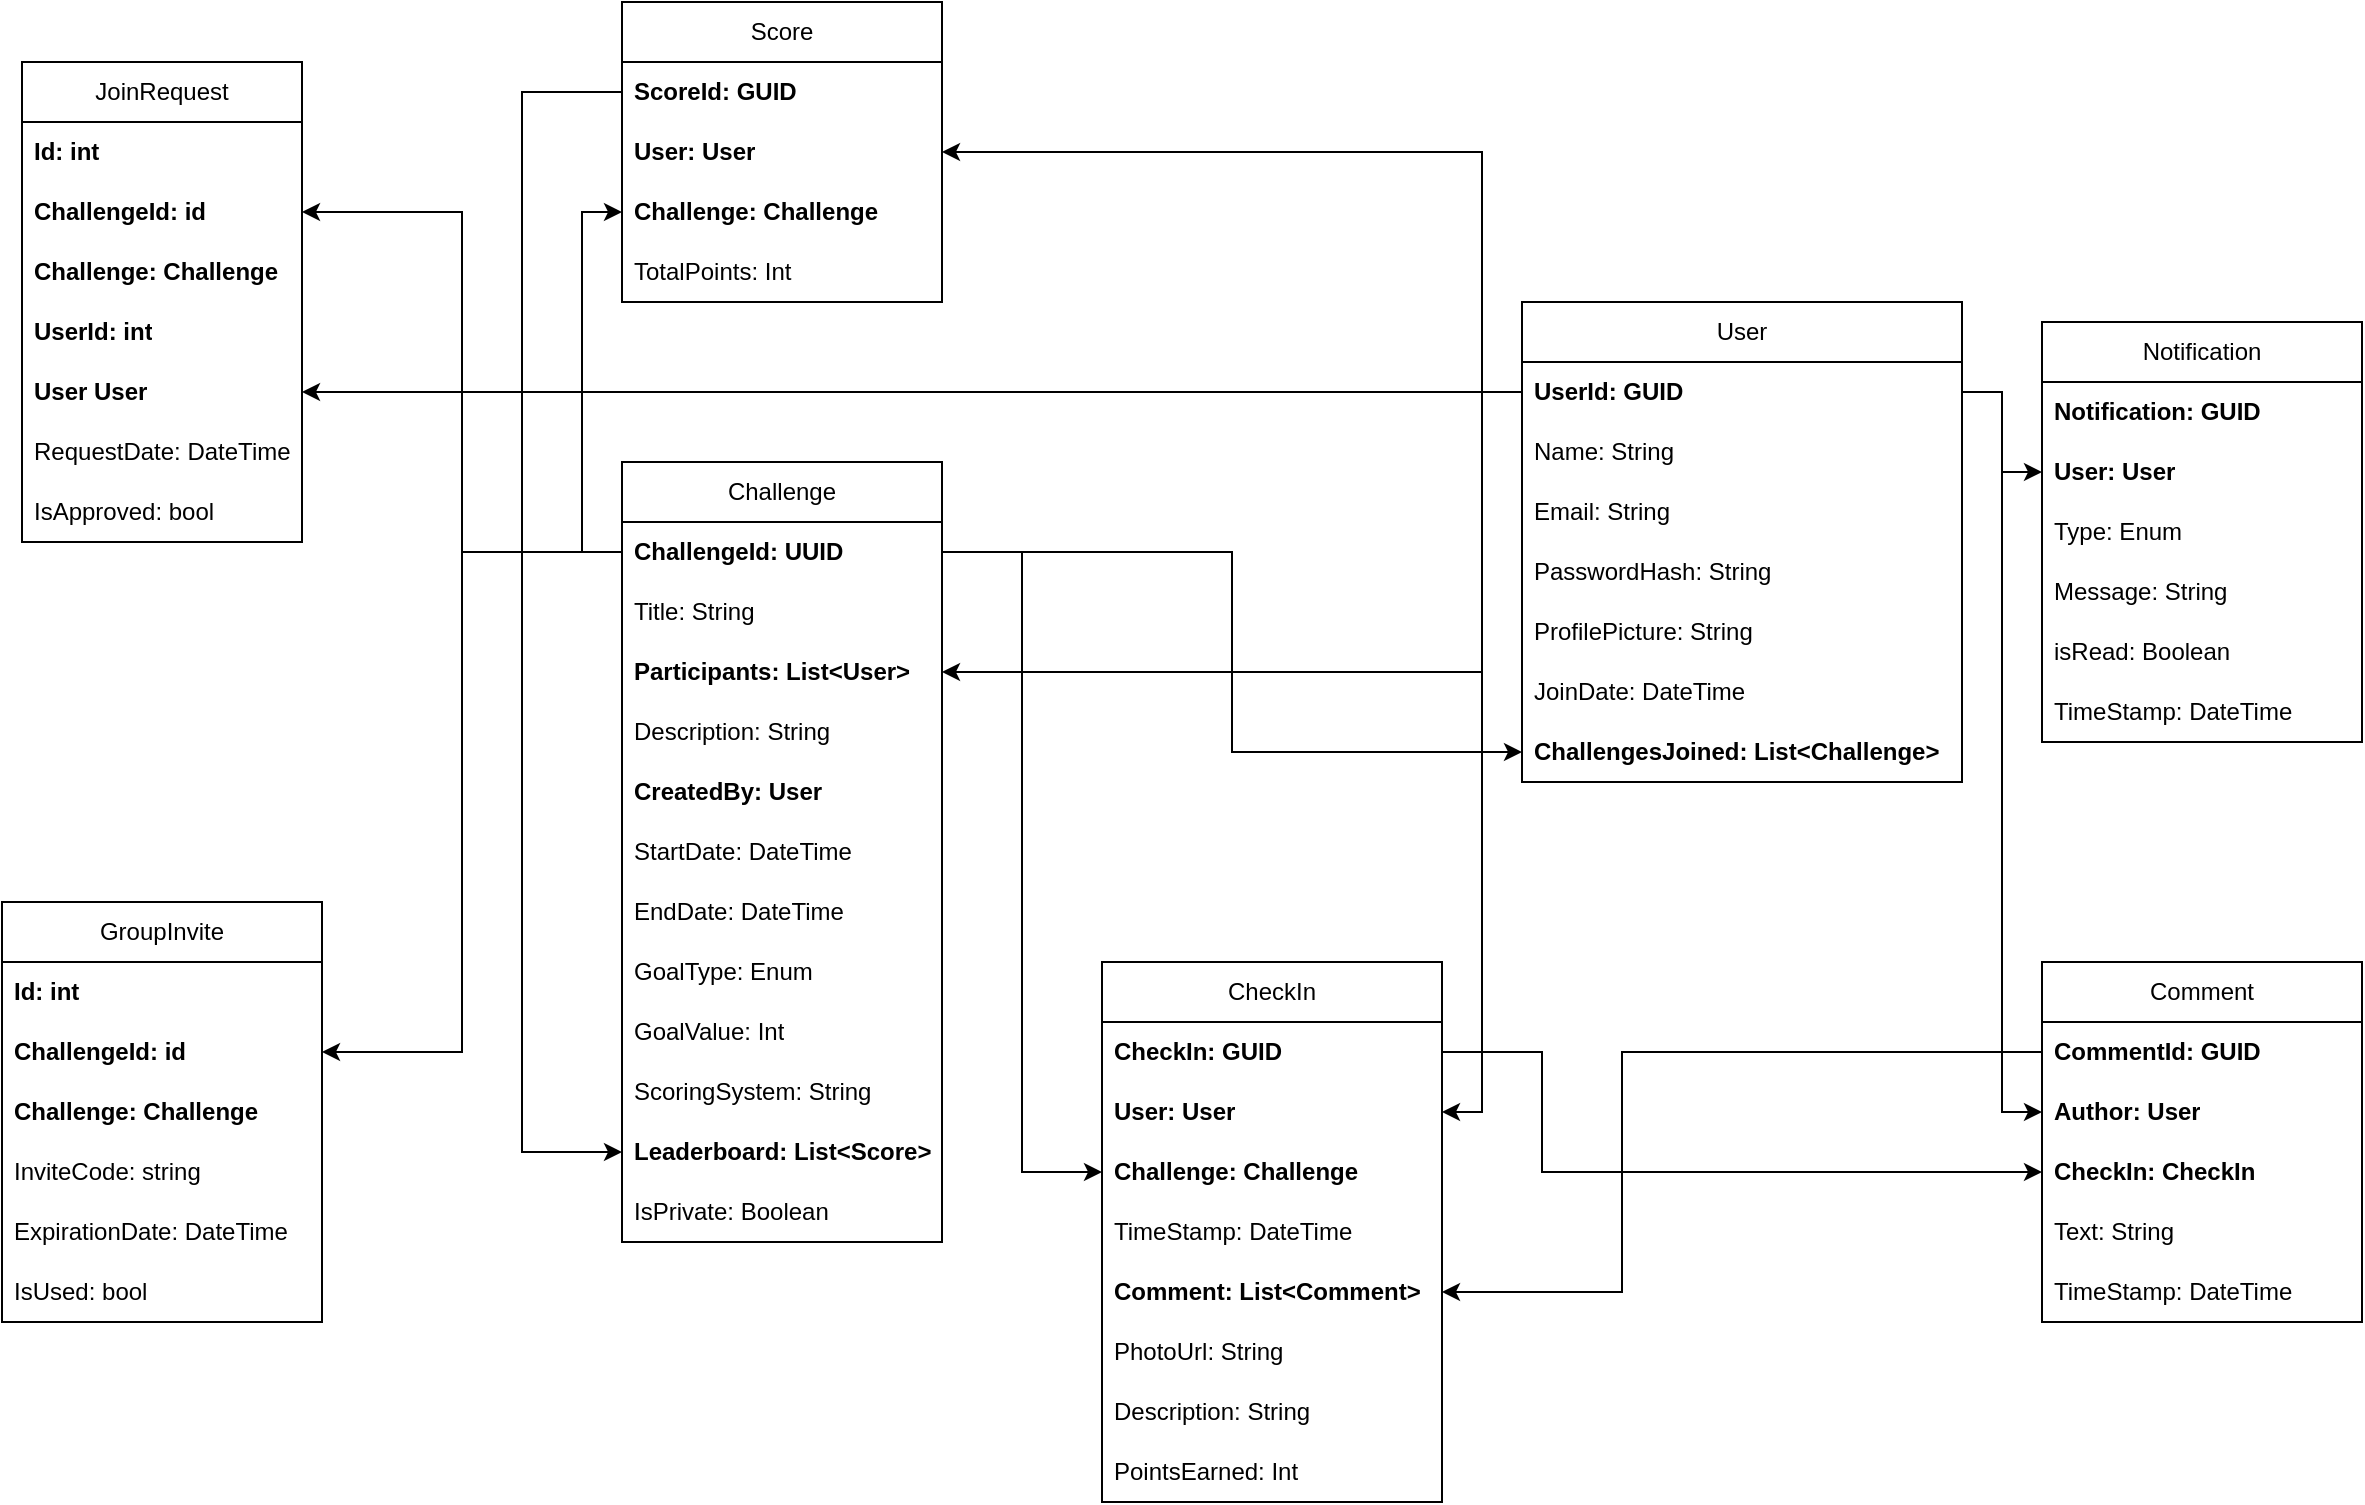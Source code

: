 <mxfile version="26.1.0" pages="2">
  <diagram id="cXymnqShleyIBCJ2rH8u" name="Diagrama de Classes">
    <mxGraphModel dx="1744" dy="938" grid="1" gridSize="10" guides="1" tooltips="1" connect="1" arrows="1" fold="1" page="1" pageScale="1" pageWidth="2000" pageHeight="2000" math="0" shadow="0">
      <root>
        <mxCell id="0" />
        <mxCell id="1" parent="0" />
        <mxCell id="t6kavxzw9Mqx2PXKAYc6-1" value="JoinRequest" style="swimlane;fontStyle=0;childLayout=stackLayout;horizontal=1;startSize=30;horizontalStack=0;resizeParent=1;resizeParentMax=0;resizeLast=0;collapsible=1;marginBottom=0;whiteSpace=wrap;html=1;" parent="1" vertex="1">
          <mxGeometry x="270" y="200" width="140" height="240" as="geometry" />
        </mxCell>
        <mxCell id="t6kavxzw9Mqx2PXKAYc6-2" value="&lt;b&gt;Id: int&lt;/b&gt;" style="text;strokeColor=none;fillColor=none;align=left;verticalAlign=middle;spacingLeft=4;spacingRight=4;overflow=hidden;points=[[0,0.5],[1,0.5]];portConstraint=eastwest;rotatable=0;whiteSpace=wrap;html=1;" parent="t6kavxzw9Mqx2PXKAYc6-1" vertex="1">
          <mxGeometry y="30" width="140" height="30" as="geometry" />
        </mxCell>
        <mxCell id="t6kavxzw9Mqx2PXKAYc6-3" value="&lt;b&gt;ChallengeId: id&lt;/b&gt;" style="text;strokeColor=none;fillColor=none;align=left;verticalAlign=middle;spacingLeft=4;spacingRight=4;overflow=hidden;points=[[0,0.5],[1,0.5]];portConstraint=eastwest;rotatable=0;whiteSpace=wrap;html=1;" parent="t6kavxzw9Mqx2PXKAYc6-1" vertex="1">
          <mxGeometry y="60" width="140" height="30" as="geometry" />
        </mxCell>
        <mxCell id="t6kavxzw9Mqx2PXKAYc6-5" value="&lt;b&gt;Challenge: Challenge&lt;/b&gt;" style="text;strokeColor=none;fillColor=none;align=left;verticalAlign=middle;spacingLeft=4;spacingRight=4;overflow=hidden;points=[[0,0.5],[1,0.5]];portConstraint=eastwest;rotatable=0;whiteSpace=wrap;html=1;" parent="t6kavxzw9Mqx2PXKAYc6-1" vertex="1">
          <mxGeometry y="90" width="140" height="30" as="geometry" />
        </mxCell>
        <mxCell id="t6kavxzw9Mqx2PXKAYc6-6" value="&lt;b&gt;UserId: int&lt;/b&gt;" style="text;strokeColor=none;fillColor=none;align=left;verticalAlign=middle;spacingLeft=4;spacingRight=4;overflow=hidden;points=[[0,0.5],[1,0.5]];portConstraint=eastwest;rotatable=0;whiteSpace=wrap;html=1;" parent="t6kavxzw9Mqx2PXKAYc6-1" vertex="1">
          <mxGeometry y="120" width="140" height="30" as="geometry" />
        </mxCell>
        <mxCell id="t6kavxzw9Mqx2PXKAYc6-4" value="&lt;b&gt;User User&lt;/b&gt;" style="text;strokeColor=none;fillColor=none;align=left;verticalAlign=middle;spacingLeft=4;spacingRight=4;overflow=hidden;points=[[0,0.5],[1,0.5]];portConstraint=eastwest;rotatable=0;whiteSpace=wrap;html=1;" parent="t6kavxzw9Mqx2PXKAYc6-1" vertex="1">
          <mxGeometry y="150" width="140" height="30" as="geometry" />
        </mxCell>
        <mxCell id="t6kavxzw9Mqx2PXKAYc6-7" value="RequestDate: DateTime" style="text;strokeColor=none;fillColor=none;align=left;verticalAlign=middle;spacingLeft=4;spacingRight=4;overflow=hidden;points=[[0,0.5],[1,0.5]];portConstraint=eastwest;rotatable=0;whiteSpace=wrap;html=1;" parent="t6kavxzw9Mqx2PXKAYc6-1" vertex="1">
          <mxGeometry y="180" width="140" height="30" as="geometry" />
        </mxCell>
        <mxCell id="t6kavxzw9Mqx2PXKAYc6-15" value="IsApproved: bool" style="text;strokeColor=none;fillColor=none;align=left;verticalAlign=middle;spacingLeft=4;spacingRight=4;overflow=hidden;points=[[0,0.5],[1,0.5]];portConstraint=eastwest;rotatable=0;whiteSpace=wrap;html=1;" parent="t6kavxzw9Mqx2PXKAYc6-1" vertex="1">
          <mxGeometry y="210" width="140" height="30" as="geometry" />
        </mxCell>
        <mxCell id="t6kavxzw9Mqx2PXKAYc6-16" value="GroupInvite" style="swimlane;fontStyle=0;childLayout=stackLayout;horizontal=1;startSize=30;horizontalStack=0;resizeParent=1;resizeParentMax=0;resizeLast=0;collapsible=1;marginBottom=0;whiteSpace=wrap;html=1;" parent="1" vertex="1">
          <mxGeometry x="260" y="620" width="160" height="210" as="geometry" />
        </mxCell>
        <mxCell id="t6kavxzw9Mqx2PXKAYc6-17" value="&lt;b&gt;Id: int&lt;/b&gt;" style="text;strokeColor=none;fillColor=none;align=left;verticalAlign=middle;spacingLeft=4;spacingRight=4;overflow=hidden;points=[[0,0.5],[1,0.5]];portConstraint=eastwest;rotatable=0;whiteSpace=wrap;html=1;" parent="t6kavxzw9Mqx2PXKAYc6-16" vertex="1">
          <mxGeometry y="30" width="160" height="30" as="geometry" />
        </mxCell>
        <mxCell id="t6kavxzw9Mqx2PXKAYc6-18" value="&lt;b&gt;ChallengeId: id&lt;/b&gt;" style="text;strokeColor=none;fillColor=none;align=left;verticalAlign=middle;spacingLeft=4;spacingRight=4;overflow=hidden;points=[[0,0.5],[1,0.5]];portConstraint=eastwest;rotatable=0;whiteSpace=wrap;html=1;" parent="t6kavxzw9Mqx2PXKAYc6-16" vertex="1">
          <mxGeometry y="60" width="160" height="30" as="geometry" />
        </mxCell>
        <mxCell id="t6kavxzw9Mqx2PXKAYc6-19" value="&lt;b&gt;Challenge: Challenge&lt;/b&gt;" style="text;strokeColor=none;fillColor=none;align=left;verticalAlign=middle;spacingLeft=4;spacingRight=4;overflow=hidden;points=[[0,0.5],[1,0.5]];portConstraint=eastwest;rotatable=0;whiteSpace=wrap;html=1;" parent="t6kavxzw9Mqx2PXKAYc6-16" vertex="1">
          <mxGeometry y="90" width="160" height="30" as="geometry" />
        </mxCell>
        <mxCell id="t6kavxzw9Mqx2PXKAYc6-20" value="InviteCode: string" style="text;strokeColor=none;fillColor=none;align=left;verticalAlign=middle;spacingLeft=4;spacingRight=4;overflow=hidden;points=[[0,0.5],[1,0.5]];portConstraint=eastwest;rotatable=0;whiteSpace=wrap;html=1;" parent="t6kavxzw9Mqx2PXKAYc6-16" vertex="1">
          <mxGeometry y="120" width="160" height="30" as="geometry" />
        </mxCell>
        <mxCell id="t6kavxzw9Mqx2PXKAYc6-22" value="ExpirationDate: DateTime" style="text;strokeColor=none;fillColor=none;align=left;verticalAlign=middle;spacingLeft=4;spacingRight=4;overflow=hidden;points=[[0,0.5],[1,0.5]];portConstraint=eastwest;rotatable=0;whiteSpace=wrap;html=1;" parent="t6kavxzw9Mqx2PXKAYc6-16" vertex="1">
          <mxGeometry y="150" width="160" height="30" as="geometry" />
        </mxCell>
        <mxCell id="t6kavxzw9Mqx2PXKAYc6-23" value="IsUsed: bool" style="text;strokeColor=none;fillColor=none;align=left;verticalAlign=middle;spacingLeft=4;spacingRight=4;overflow=hidden;points=[[0,0.5],[1,0.5]];portConstraint=eastwest;rotatable=0;whiteSpace=wrap;html=1;" parent="t6kavxzw9Mqx2PXKAYc6-16" vertex="1">
          <mxGeometry y="180" width="160" height="30" as="geometry" />
        </mxCell>
        <mxCell id="t6kavxzw9Mqx2PXKAYc6-24" value="Notification" style="swimlane;fontStyle=0;childLayout=stackLayout;horizontal=1;startSize=30;horizontalStack=0;resizeParent=1;resizeParentMax=0;resizeLast=0;collapsible=1;marginBottom=0;whiteSpace=wrap;html=1;" parent="1" vertex="1">
          <mxGeometry x="1280" y="330" width="160" height="210" as="geometry" />
        </mxCell>
        <mxCell id="t6kavxzw9Mqx2PXKAYc6-25" value="&lt;b&gt;Notification: GUID&lt;/b&gt;" style="text;strokeColor=none;fillColor=none;align=left;verticalAlign=middle;spacingLeft=4;spacingRight=4;overflow=hidden;points=[[0,0.5],[1,0.5]];portConstraint=eastwest;rotatable=0;whiteSpace=wrap;html=1;" parent="t6kavxzw9Mqx2PXKAYc6-24" vertex="1">
          <mxGeometry y="30" width="160" height="30" as="geometry" />
        </mxCell>
        <mxCell id="t6kavxzw9Mqx2PXKAYc6-26" value="&lt;b&gt;User: User&lt;/b&gt;" style="text;strokeColor=none;fillColor=none;align=left;verticalAlign=middle;spacingLeft=4;spacingRight=4;overflow=hidden;points=[[0,0.5],[1,0.5]];portConstraint=eastwest;rotatable=0;whiteSpace=wrap;html=1;" parent="t6kavxzw9Mqx2PXKAYc6-24" vertex="1">
          <mxGeometry y="60" width="160" height="30" as="geometry" />
        </mxCell>
        <mxCell id="t6kavxzw9Mqx2PXKAYc6-27" value="Type: Enum" style="text;strokeColor=none;fillColor=none;align=left;verticalAlign=middle;spacingLeft=4;spacingRight=4;overflow=hidden;points=[[0,0.5],[1,0.5]];portConstraint=eastwest;rotatable=0;whiteSpace=wrap;html=1;" parent="t6kavxzw9Mqx2PXKAYc6-24" vertex="1">
          <mxGeometry y="90" width="160" height="30" as="geometry" />
        </mxCell>
        <mxCell id="t6kavxzw9Mqx2PXKAYc6-28" value="Message: String" style="text;strokeColor=none;fillColor=none;align=left;verticalAlign=middle;spacingLeft=4;spacingRight=4;overflow=hidden;points=[[0,0.5],[1,0.5]];portConstraint=eastwest;rotatable=0;whiteSpace=wrap;html=1;" parent="t6kavxzw9Mqx2PXKAYc6-24" vertex="1">
          <mxGeometry y="120" width="160" height="30" as="geometry" />
        </mxCell>
        <mxCell id="t6kavxzw9Mqx2PXKAYc6-29" value="isRead: Boolean" style="text;strokeColor=none;fillColor=none;align=left;verticalAlign=middle;spacingLeft=4;spacingRight=4;overflow=hidden;points=[[0,0.5],[1,0.5]];portConstraint=eastwest;rotatable=0;whiteSpace=wrap;html=1;" parent="t6kavxzw9Mqx2PXKAYc6-24" vertex="1">
          <mxGeometry y="150" width="160" height="30" as="geometry" />
        </mxCell>
        <mxCell id="t6kavxzw9Mqx2PXKAYc6-30" value="TimeStamp: DateTime" style="text;strokeColor=none;fillColor=none;align=left;verticalAlign=middle;spacingLeft=4;spacingRight=4;overflow=hidden;points=[[0,0.5],[1,0.5]];portConstraint=eastwest;rotatable=0;whiteSpace=wrap;html=1;" parent="t6kavxzw9Mqx2PXKAYc6-24" vertex="1">
          <mxGeometry y="180" width="160" height="30" as="geometry" />
        </mxCell>
        <mxCell id="t6kavxzw9Mqx2PXKAYc6-31" value="User" style="swimlane;fontStyle=0;childLayout=stackLayout;horizontal=1;startSize=30;horizontalStack=0;resizeParent=1;resizeParentMax=0;resizeLast=0;collapsible=1;marginBottom=0;whiteSpace=wrap;html=1;" parent="1" vertex="1">
          <mxGeometry x="1020" y="320" width="220" height="240" as="geometry" />
        </mxCell>
        <mxCell id="t6kavxzw9Mqx2PXKAYc6-32" value="&lt;b&gt;UserId: GUID&lt;/b&gt;" style="text;strokeColor=none;fillColor=none;align=left;verticalAlign=middle;spacingLeft=4;spacingRight=4;overflow=hidden;points=[[0,0.5],[1,0.5]];portConstraint=eastwest;rotatable=0;whiteSpace=wrap;html=1;" parent="t6kavxzw9Mqx2PXKAYc6-31" vertex="1">
          <mxGeometry y="30" width="220" height="30" as="geometry" />
        </mxCell>
        <mxCell id="t6kavxzw9Mqx2PXKAYc6-33" value="Name: String" style="text;strokeColor=none;fillColor=none;align=left;verticalAlign=middle;spacingLeft=4;spacingRight=4;overflow=hidden;points=[[0,0.5],[1,0.5]];portConstraint=eastwest;rotatable=0;whiteSpace=wrap;html=1;" parent="t6kavxzw9Mqx2PXKAYc6-31" vertex="1">
          <mxGeometry y="60" width="220" height="30" as="geometry" />
        </mxCell>
        <mxCell id="t6kavxzw9Mqx2PXKAYc6-34" value="Email: String" style="text;strokeColor=none;fillColor=none;align=left;verticalAlign=middle;spacingLeft=4;spacingRight=4;overflow=hidden;points=[[0,0.5],[1,0.5]];portConstraint=eastwest;rotatable=0;whiteSpace=wrap;html=1;" parent="t6kavxzw9Mqx2PXKAYc6-31" vertex="1">
          <mxGeometry y="90" width="220" height="30" as="geometry" />
        </mxCell>
        <mxCell id="t6kavxzw9Mqx2PXKAYc6-35" value="PasswordHash: String" style="text;strokeColor=none;fillColor=none;align=left;verticalAlign=middle;spacingLeft=4;spacingRight=4;overflow=hidden;points=[[0,0.5],[1,0.5]];portConstraint=eastwest;rotatable=0;whiteSpace=wrap;html=1;" parent="t6kavxzw9Mqx2PXKAYc6-31" vertex="1">
          <mxGeometry y="120" width="220" height="30" as="geometry" />
        </mxCell>
        <mxCell id="t6kavxzw9Mqx2PXKAYc6-36" value="ProfilePicture: String" style="text;strokeColor=none;fillColor=none;align=left;verticalAlign=middle;spacingLeft=4;spacingRight=4;overflow=hidden;points=[[0,0.5],[1,0.5]];portConstraint=eastwest;rotatable=0;whiteSpace=wrap;html=1;" parent="t6kavxzw9Mqx2PXKAYc6-31" vertex="1">
          <mxGeometry y="150" width="220" height="30" as="geometry" />
        </mxCell>
        <mxCell id="t6kavxzw9Mqx2PXKAYc6-37" value="JoinDate: DateTime" style="text;strokeColor=none;fillColor=none;align=left;verticalAlign=middle;spacingLeft=4;spacingRight=4;overflow=hidden;points=[[0,0.5],[1,0.5]];portConstraint=eastwest;rotatable=0;whiteSpace=wrap;html=1;" parent="t6kavxzw9Mqx2PXKAYc6-31" vertex="1">
          <mxGeometry y="180" width="220" height="30" as="geometry" />
        </mxCell>
        <mxCell id="t6kavxzw9Mqx2PXKAYc6-38" value="&lt;b&gt;ChallengesJoined: List&amp;lt;Challenge&amp;gt;&lt;/b&gt;" style="text;strokeColor=none;fillColor=none;align=left;verticalAlign=middle;spacingLeft=4;spacingRight=4;overflow=hidden;points=[[0,0.5],[1,0.5]];portConstraint=eastwest;rotatable=0;whiteSpace=wrap;html=1;" parent="t6kavxzw9Mqx2PXKAYc6-31" vertex="1">
          <mxGeometry y="210" width="220" height="30" as="geometry" />
        </mxCell>
        <mxCell id="t6kavxzw9Mqx2PXKAYc6-39" value="Comment" style="swimlane;fontStyle=0;childLayout=stackLayout;horizontal=1;startSize=30;horizontalStack=0;resizeParent=1;resizeParentMax=0;resizeLast=0;collapsible=1;marginBottom=0;whiteSpace=wrap;html=1;" parent="1" vertex="1">
          <mxGeometry x="1280" y="650" width="160" height="180" as="geometry" />
        </mxCell>
        <mxCell id="t6kavxzw9Mqx2PXKAYc6-40" value="&lt;b&gt;CommentId: GUID&lt;/b&gt;" style="text;strokeColor=none;fillColor=none;align=left;verticalAlign=middle;spacingLeft=4;spacingRight=4;overflow=hidden;points=[[0,0.5],[1,0.5]];portConstraint=eastwest;rotatable=0;whiteSpace=wrap;html=1;" parent="t6kavxzw9Mqx2PXKAYc6-39" vertex="1">
          <mxGeometry y="30" width="160" height="30" as="geometry" />
        </mxCell>
        <mxCell id="t6kavxzw9Mqx2PXKAYc6-41" value="&lt;b&gt;Author: User&lt;/b&gt;" style="text;strokeColor=none;fillColor=none;align=left;verticalAlign=middle;spacingLeft=4;spacingRight=4;overflow=hidden;points=[[0,0.5],[1,0.5]];portConstraint=eastwest;rotatable=0;whiteSpace=wrap;html=1;" parent="t6kavxzw9Mqx2PXKAYc6-39" vertex="1">
          <mxGeometry y="60" width="160" height="30" as="geometry" />
        </mxCell>
        <mxCell id="t6kavxzw9Mqx2PXKAYc6-42" value="&lt;b&gt;CheckIn: CheckIn&lt;/b&gt;" style="text;strokeColor=none;fillColor=none;align=left;verticalAlign=middle;spacingLeft=4;spacingRight=4;overflow=hidden;points=[[0,0.5],[1,0.5]];portConstraint=eastwest;rotatable=0;whiteSpace=wrap;html=1;" parent="t6kavxzw9Mqx2PXKAYc6-39" vertex="1">
          <mxGeometry y="90" width="160" height="30" as="geometry" />
        </mxCell>
        <mxCell id="t6kavxzw9Mqx2PXKAYc6-43" value="Text: String" style="text;strokeColor=none;fillColor=none;align=left;verticalAlign=middle;spacingLeft=4;spacingRight=4;overflow=hidden;points=[[0,0.5],[1,0.5]];portConstraint=eastwest;rotatable=0;whiteSpace=wrap;html=1;" parent="t6kavxzw9Mqx2PXKAYc6-39" vertex="1">
          <mxGeometry y="120" width="160" height="30" as="geometry" />
        </mxCell>
        <mxCell id="t6kavxzw9Mqx2PXKAYc6-44" value="TimeStamp: DateTime" style="text;strokeColor=none;fillColor=none;align=left;verticalAlign=middle;spacingLeft=4;spacingRight=4;overflow=hidden;points=[[0,0.5],[1,0.5]];portConstraint=eastwest;rotatable=0;whiteSpace=wrap;html=1;" parent="t6kavxzw9Mqx2PXKAYc6-39" vertex="1">
          <mxGeometry y="150" width="160" height="30" as="geometry" />
        </mxCell>
        <mxCell id="t6kavxzw9Mqx2PXKAYc6-46" value="CheckIn" style="swimlane;fontStyle=0;childLayout=stackLayout;horizontal=1;startSize=30;horizontalStack=0;resizeParent=1;resizeParentMax=0;resizeLast=0;collapsible=1;marginBottom=0;whiteSpace=wrap;html=1;" parent="1" vertex="1">
          <mxGeometry x="810" y="650" width="170" height="270" as="geometry" />
        </mxCell>
        <mxCell id="t6kavxzw9Mqx2PXKAYc6-47" value="&lt;b&gt;CheckIn: GUID&lt;/b&gt;" style="text;strokeColor=none;fillColor=none;align=left;verticalAlign=middle;spacingLeft=4;spacingRight=4;overflow=hidden;points=[[0,0.5],[1,0.5]];portConstraint=eastwest;rotatable=0;whiteSpace=wrap;html=1;" parent="t6kavxzw9Mqx2PXKAYc6-46" vertex="1">
          <mxGeometry y="30" width="170" height="30" as="geometry" />
        </mxCell>
        <mxCell id="t6kavxzw9Mqx2PXKAYc6-48" value="&lt;b&gt;User: User&lt;/b&gt;" style="text;strokeColor=none;fillColor=none;align=left;verticalAlign=middle;spacingLeft=4;spacingRight=4;overflow=hidden;points=[[0,0.5],[1,0.5]];portConstraint=eastwest;rotatable=0;whiteSpace=wrap;html=1;" parent="t6kavxzw9Mqx2PXKAYc6-46" vertex="1">
          <mxGeometry y="60" width="170" height="30" as="geometry" />
        </mxCell>
        <mxCell id="t6kavxzw9Mqx2PXKAYc6-49" value="&lt;b&gt;Challenge: Challenge&lt;/b&gt;" style="text;strokeColor=none;fillColor=none;align=left;verticalAlign=middle;spacingLeft=4;spacingRight=4;overflow=hidden;points=[[0,0.5],[1,0.5]];portConstraint=eastwest;rotatable=0;whiteSpace=wrap;html=1;" parent="t6kavxzw9Mqx2PXKAYc6-46" vertex="1">
          <mxGeometry y="90" width="170" height="30" as="geometry" />
        </mxCell>
        <mxCell id="t6kavxzw9Mqx2PXKAYc6-50" value="TimeStamp: DateTime" style="text;strokeColor=none;fillColor=none;align=left;verticalAlign=middle;spacingLeft=4;spacingRight=4;overflow=hidden;points=[[0,0.5],[1,0.5]];portConstraint=eastwest;rotatable=0;whiteSpace=wrap;html=1;" parent="t6kavxzw9Mqx2PXKAYc6-46" vertex="1">
          <mxGeometry y="120" width="170" height="30" as="geometry" />
        </mxCell>
        <mxCell id="t6kavxzw9Mqx2PXKAYc6-51" value="&lt;b&gt;Comment: List&amp;lt;Comment&amp;gt;&lt;/b&gt;" style="text;strokeColor=none;fillColor=none;align=left;verticalAlign=middle;spacingLeft=4;spacingRight=4;overflow=hidden;points=[[0,0.5],[1,0.5]];portConstraint=eastwest;rotatable=0;whiteSpace=wrap;html=1;" parent="t6kavxzw9Mqx2PXKAYc6-46" vertex="1">
          <mxGeometry y="150" width="170" height="30" as="geometry" />
        </mxCell>
        <mxCell id="t6kavxzw9Mqx2PXKAYc6-52" value="PhotoUrl: String" style="text;strokeColor=none;fillColor=none;align=left;verticalAlign=middle;spacingLeft=4;spacingRight=4;overflow=hidden;points=[[0,0.5],[1,0.5]];portConstraint=eastwest;rotatable=0;whiteSpace=wrap;html=1;" parent="t6kavxzw9Mqx2PXKAYc6-46" vertex="1">
          <mxGeometry y="180" width="170" height="30" as="geometry" />
        </mxCell>
        <mxCell id="t6kavxzw9Mqx2PXKAYc6-53" value="Description: String" style="text;strokeColor=none;fillColor=none;align=left;verticalAlign=middle;spacingLeft=4;spacingRight=4;overflow=hidden;points=[[0,0.5],[1,0.5]];portConstraint=eastwest;rotatable=0;whiteSpace=wrap;html=1;" parent="t6kavxzw9Mqx2PXKAYc6-46" vertex="1">
          <mxGeometry y="210" width="170" height="30" as="geometry" />
        </mxCell>
        <mxCell id="t6kavxzw9Mqx2PXKAYc6-54" value="PointsEarned: Int" style="text;strokeColor=none;fillColor=none;align=left;verticalAlign=middle;spacingLeft=4;spacingRight=4;overflow=hidden;points=[[0,0.5],[1,0.5]];portConstraint=eastwest;rotatable=0;whiteSpace=wrap;html=1;" parent="t6kavxzw9Mqx2PXKAYc6-46" vertex="1">
          <mxGeometry y="240" width="170" height="30" as="geometry" />
        </mxCell>
        <mxCell id="t6kavxzw9Mqx2PXKAYc6-55" value="Score" style="swimlane;fontStyle=0;childLayout=stackLayout;horizontal=1;startSize=30;horizontalStack=0;resizeParent=1;resizeParentMax=0;resizeLast=0;collapsible=1;marginBottom=0;whiteSpace=wrap;html=1;" parent="1" vertex="1">
          <mxGeometry x="570" y="170" width="160" height="150" as="geometry" />
        </mxCell>
        <mxCell id="t6kavxzw9Mqx2PXKAYc6-56" value="&lt;b&gt;ScoreId: GUID&lt;/b&gt;" style="text;strokeColor=none;fillColor=none;align=left;verticalAlign=middle;spacingLeft=4;spacingRight=4;overflow=hidden;points=[[0,0.5],[1,0.5]];portConstraint=eastwest;rotatable=0;whiteSpace=wrap;html=1;" parent="t6kavxzw9Mqx2PXKAYc6-55" vertex="1">
          <mxGeometry y="30" width="160" height="30" as="geometry" />
        </mxCell>
        <mxCell id="t6kavxzw9Mqx2PXKAYc6-57" value="&lt;b&gt;User: User&lt;/b&gt;" style="text;strokeColor=none;fillColor=none;align=left;verticalAlign=middle;spacingLeft=4;spacingRight=4;overflow=hidden;points=[[0,0.5],[1,0.5]];portConstraint=eastwest;rotatable=0;whiteSpace=wrap;html=1;" parent="t6kavxzw9Mqx2PXKAYc6-55" vertex="1">
          <mxGeometry y="60" width="160" height="30" as="geometry" />
        </mxCell>
        <mxCell id="t6kavxzw9Mqx2PXKAYc6-58" value="&lt;b&gt;Challenge: Challenge&lt;/b&gt;" style="text;strokeColor=none;fillColor=none;align=left;verticalAlign=middle;spacingLeft=4;spacingRight=4;overflow=hidden;points=[[0,0.5],[1,0.5]];portConstraint=eastwest;rotatable=0;whiteSpace=wrap;html=1;" parent="t6kavxzw9Mqx2PXKAYc6-55" vertex="1">
          <mxGeometry y="90" width="160" height="30" as="geometry" />
        </mxCell>
        <mxCell id="t6kavxzw9Mqx2PXKAYc6-59" value="TotalPoints: Int" style="text;strokeColor=none;fillColor=none;align=left;verticalAlign=middle;spacingLeft=4;spacingRight=4;overflow=hidden;points=[[0,0.5],[1,0.5]];portConstraint=eastwest;rotatable=0;whiteSpace=wrap;html=1;" parent="t6kavxzw9Mqx2PXKAYc6-55" vertex="1">
          <mxGeometry y="120" width="160" height="30" as="geometry" />
        </mxCell>
        <mxCell id="t6kavxzw9Mqx2PXKAYc6-61" value="Challenge" style="swimlane;fontStyle=0;childLayout=stackLayout;horizontal=1;startSize=30;horizontalStack=0;resizeParent=1;resizeParentMax=0;resizeLast=0;collapsible=1;marginBottom=0;whiteSpace=wrap;html=1;" parent="1" vertex="1">
          <mxGeometry x="570" y="400" width="160" height="390" as="geometry" />
        </mxCell>
        <mxCell id="t6kavxzw9Mqx2PXKAYc6-62" value="&lt;b&gt;ChallengeId: UUID&lt;/b&gt;" style="text;strokeColor=none;fillColor=none;align=left;verticalAlign=middle;spacingLeft=4;spacingRight=4;overflow=hidden;points=[[0,0.5],[1,0.5]];portConstraint=eastwest;rotatable=0;whiteSpace=wrap;html=1;" parent="t6kavxzw9Mqx2PXKAYc6-61" vertex="1">
          <mxGeometry y="30" width="160" height="30" as="geometry" />
        </mxCell>
        <mxCell id="t6kavxzw9Mqx2PXKAYc6-63" value="Title: String" style="text;strokeColor=none;fillColor=none;align=left;verticalAlign=middle;spacingLeft=4;spacingRight=4;overflow=hidden;points=[[0,0.5],[1,0.5]];portConstraint=eastwest;rotatable=0;whiteSpace=wrap;html=1;" parent="t6kavxzw9Mqx2PXKAYc6-61" vertex="1">
          <mxGeometry y="60" width="160" height="30" as="geometry" />
        </mxCell>
        <mxCell id="t6kavxzw9Mqx2PXKAYc6-64" value="&lt;b&gt;Participants: List&amp;lt;User&amp;gt;&lt;/b&gt;" style="text;strokeColor=none;fillColor=none;align=left;verticalAlign=middle;spacingLeft=4;spacingRight=4;overflow=hidden;points=[[0,0.5],[1,0.5]];portConstraint=eastwest;rotatable=0;whiteSpace=wrap;html=1;" parent="t6kavxzw9Mqx2PXKAYc6-61" vertex="1">
          <mxGeometry y="90" width="160" height="30" as="geometry" />
        </mxCell>
        <mxCell id="t6kavxzw9Mqx2PXKAYc6-66" value="Description: String" style="text;strokeColor=none;fillColor=none;align=left;verticalAlign=middle;spacingLeft=4;spacingRight=4;overflow=hidden;points=[[0,0.5],[1,0.5]];portConstraint=eastwest;rotatable=0;whiteSpace=wrap;html=1;" parent="t6kavxzw9Mqx2PXKAYc6-61" vertex="1">
          <mxGeometry y="120" width="160" height="30" as="geometry" />
        </mxCell>
        <mxCell id="t6kavxzw9Mqx2PXKAYc6-65" value="&lt;b&gt;CreatedBy: User&lt;/b&gt;" style="text;strokeColor=none;fillColor=none;align=left;verticalAlign=middle;spacingLeft=4;spacingRight=4;overflow=hidden;points=[[0,0.5],[1,0.5]];portConstraint=eastwest;rotatable=0;whiteSpace=wrap;html=1;" parent="t6kavxzw9Mqx2PXKAYc6-61" vertex="1">
          <mxGeometry y="150" width="160" height="30" as="geometry" />
        </mxCell>
        <mxCell id="t6kavxzw9Mqx2PXKAYc6-67" value="StartDate: DateTime" style="text;strokeColor=none;fillColor=none;align=left;verticalAlign=middle;spacingLeft=4;spacingRight=4;overflow=hidden;points=[[0,0.5],[1,0.5]];portConstraint=eastwest;rotatable=0;whiteSpace=wrap;html=1;" parent="t6kavxzw9Mqx2PXKAYc6-61" vertex="1">
          <mxGeometry y="180" width="160" height="30" as="geometry" />
        </mxCell>
        <mxCell id="t6kavxzw9Mqx2PXKAYc6-68" value="EndDate: DateTime" style="text;strokeColor=none;fillColor=none;align=left;verticalAlign=middle;spacingLeft=4;spacingRight=4;overflow=hidden;points=[[0,0.5],[1,0.5]];portConstraint=eastwest;rotatable=0;whiteSpace=wrap;html=1;" parent="t6kavxzw9Mqx2PXKAYc6-61" vertex="1">
          <mxGeometry y="210" width="160" height="30" as="geometry" />
        </mxCell>
        <mxCell id="t6kavxzw9Mqx2PXKAYc6-69" value="GoalType: Enum" style="text;strokeColor=none;fillColor=none;align=left;verticalAlign=middle;spacingLeft=4;spacingRight=4;overflow=hidden;points=[[0,0.5],[1,0.5]];portConstraint=eastwest;rotatable=0;whiteSpace=wrap;html=1;" parent="t6kavxzw9Mqx2PXKAYc6-61" vertex="1">
          <mxGeometry y="240" width="160" height="30" as="geometry" />
        </mxCell>
        <mxCell id="t6kavxzw9Mqx2PXKAYc6-70" value="GoalValue: Int" style="text;strokeColor=none;fillColor=none;align=left;verticalAlign=middle;spacingLeft=4;spacingRight=4;overflow=hidden;points=[[0,0.5],[1,0.5]];portConstraint=eastwest;rotatable=0;whiteSpace=wrap;html=1;" parent="t6kavxzw9Mqx2PXKAYc6-61" vertex="1">
          <mxGeometry y="270" width="160" height="30" as="geometry" />
        </mxCell>
        <mxCell id="t6kavxzw9Mqx2PXKAYc6-71" value="ScoringSystem: String" style="text;strokeColor=none;fillColor=none;align=left;verticalAlign=middle;spacingLeft=4;spacingRight=4;overflow=hidden;points=[[0,0.5],[1,0.5]];portConstraint=eastwest;rotatable=0;whiteSpace=wrap;html=1;" parent="t6kavxzw9Mqx2PXKAYc6-61" vertex="1">
          <mxGeometry y="300" width="160" height="30" as="geometry" />
        </mxCell>
        <mxCell id="t6kavxzw9Mqx2PXKAYc6-72" value="&lt;b&gt;Leaderboard: List&amp;lt;Score&amp;gt;&lt;/b&gt;" style="text;strokeColor=none;fillColor=none;align=left;verticalAlign=middle;spacingLeft=4;spacingRight=4;overflow=hidden;points=[[0,0.5],[1,0.5]];portConstraint=eastwest;rotatable=0;whiteSpace=wrap;html=1;" parent="t6kavxzw9Mqx2PXKAYc6-61" vertex="1">
          <mxGeometry y="330" width="160" height="30" as="geometry" />
        </mxCell>
        <mxCell id="t6kavxzw9Mqx2PXKAYc6-73" value="IsPrivate: Boolean" style="text;strokeColor=none;fillColor=none;align=left;verticalAlign=middle;spacingLeft=4;spacingRight=4;overflow=hidden;points=[[0,0.5],[1,0.5]];portConstraint=eastwest;rotatable=0;whiteSpace=wrap;html=1;" parent="t6kavxzw9Mqx2PXKAYc6-61" vertex="1">
          <mxGeometry y="360" width="160" height="30" as="geometry" />
        </mxCell>
        <mxCell id="t6kavxzw9Mqx2PXKAYc6-74" style="edgeStyle=orthogonalEdgeStyle;rounded=0;orthogonalLoop=1;jettySize=auto;html=1;exitX=1;exitY=0.5;exitDx=0;exitDy=0;entryX=0;entryY=0.5;entryDx=0;entryDy=0;" parent="1" source="t6kavxzw9Mqx2PXKAYc6-32" target="t6kavxzw9Mqx2PXKAYc6-26" edge="1">
          <mxGeometry relative="1" as="geometry" />
        </mxCell>
        <mxCell id="t6kavxzw9Mqx2PXKAYc6-75" style="edgeStyle=orthogonalEdgeStyle;rounded=0;orthogonalLoop=1;jettySize=auto;html=1;exitX=1;exitY=0.5;exitDx=0;exitDy=0;entryX=0;entryY=0.5;entryDx=0;entryDy=0;" parent="1" source="t6kavxzw9Mqx2PXKAYc6-32" target="t6kavxzw9Mqx2PXKAYc6-41" edge="1">
          <mxGeometry relative="1" as="geometry" />
        </mxCell>
        <mxCell id="t6kavxzw9Mqx2PXKAYc6-76" style="edgeStyle=orthogonalEdgeStyle;rounded=0;orthogonalLoop=1;jettySize=auto;html=1;exitX=0;exitY=0.5;exitDx=0;exitDy=0;entryX=1;entryY=0.5;entryDx=0;entryDy=0;" parent="1" source="t6kavxzw9Mqx2PXKAYc6-32" target="t6kavxzw9Mqx2PXKAYc6-48" edge="1">
          <mxGeometry relative="1" as="geometry" />
        </mxCell>
        <mxCell id="t6kavxzw9Mqx2PXKAYc6-77" style="edgeStyle=orthogonalEdgeStyle;rounded=0;orthogonalLoop=1;jettySize=auto;html=1;exitX=0;exitY=0.5;exitDx=0;exitDy=0;entryX=1;entryY=0.5;entryDx=0;entryDy=0;" parent="1" source="t6kavxzw9Mqx2PXKAYc6-32" target="t6kavxzw9Mqx2PXKAYc6-57" edge="1">
          <mxGeometry relative="1" as="geometry">
            <Array as="points">
              <mxPoint x="1000" y="365" />
              <mxPoint x="1000" y="245" />
            </Array>
          </mxGeometry>
        </mxCell>
        <mxCell id="t6kavxzw9Mqx2PXKAYc6-78" style="edgeStyle=orthogonalEdgeStyle;rounded=0;orthogonalLoop=1;jettySize=auto;html=1;exitX=0;exitY=0.5;exitDx=0;exitDy=0;entryX=1;entryY=0.5;entryDx=0;entryDy=0;" parent="1" source="t6kavxzw9Mqx2PXKAYc6-32" target="t6kavxzw9Mqx2PXKAYc6-64" edge="1">
          <mxGeometry relative="1" as="geometry">
            <Array as="points">
              <mxPoint x="1000" y="365" />
              <mxPoint x="1000" y="505" />
            </Array>
          </mxGeometry>
        </mxCell>
        <mxCell id="t6kavxzw9Mqx2PXKAYc6-79" style="edgeStyle=orthogonalEdgeStyle;rounded=0;orthogonalLoop=1;jettySize=auto;html=1;exitX=1;exitY=0.5;exitDx=0;exitDy=0;entryX=0;entryY=0.5;entryDx=0;entryDy=0;" parent="1" source="t6kavxzw9Mqx2PXKAYc6-62" target="t6kavxzw9Mqx2PXKAYc6-38" edge="1">
          <mxGeometry relative="1" as="geometry" />
        </mxCell>
        <mxCell id="t6kavxzw9Mqx2PXKAYc6-80" style="edgeStyle=orthogonalEdgeStyle;rounded=0;orthogonalLoop=1;jettySize=auto;html=1;exitX=1;exitY=0.5;exitDx=0;exitDy=0;entryX=0;entryY=0.5;entryDx=0;entryDy=0;" parent="1" source="t6kavxzw9Mqx2PXKAYc6-62" target="t6kavxzw9Mqx2PXKAYc6-49" edge="1">
          <mxGeometry relative="1" as="geometry" />
        </mxCell>
        <mxCell id="t6kavxzw9Mqx2PXKAYc6-81" style="edgeStyle=orthogonalEdgeStyle;rounded=0;orthogonalLoop=1;jettySize=auto;html=1;exitX=0;exitY=0.5;exitDx=0;exitDy=0;entryX=1;entryY=0.5;entryDx=0;entryDy=0;fontStyle=1" parent="1" source="t6kavxzw9Mqx2PXKAYc6-62" target="t6kavxzw9Mqx2PXKAYc6-3" edge="1">
          <mxGeometry relative="1" as="geometry" />
        </mxCell>
        <mxCell id="t6kavxzw9Mqx2PXKAYc6-82" style="edgeStyle=orthogonalEdgeStyle;rounded=0;orthogonalLoop=1;jettySize=auto;html=1;exitX=0;exitY=0.5;exitDx=0;exitDy=0;entryX=1;entryY=0.5;entryDx=0;entryDy=0;" parent="1" source="t6kavxzw9Mqx2PXKAYc6-62" target="t6kavxzw9Mqx2PXKAYc6-18" edge="1">
          <mxGeometry relative="1" as="geometry">
            <Array as="points">
              <mxPoint x="490" y="445" />
              <mxPoint x="490" y="695" />
            </Array>
          </mxGeometry>
        </mxCell>
        <mxCell id="t6kavxzw9Mqx2PXKAYc6-83" style="edgeStyle=orthogonalEdgeStyle;rounded=0;orthogonalLoop=1;jettySize=auto;html=1;exitX=0;exitY=0.5;exitDx=0;exitDy=0;entryX=0;entryY=0.5;entryDx=0;entryDy=0;" parent="1" source="t6kavxzw9Mqx2PXKAYc6-62" target="t6kavxzw9Mqx2PXKAYc6-58" edge="1">
          <mxGeometry relative="1" as="geometry" />
        </mxCell>
        <mxCell id="t6kavxzw9Mqx2PXKAYc6-84" style="edgeStyle=orthogonalEdgeStyle;rounded=0;orthogonalLoop=1;jettySize=auto;html=1;exitX=1;exitY=0.5;exitDx=0;exitDy=0;entryX=0;entryY=0.5;entryDx=0;entryDy=0;" parent="1" source="t6kavxzw9Mqx2PXKAYc6-47" target="t6kavxzw9Mqx2PXKAYc6-42" edge="1">
          <mxGeometry relative="1" as="geometry">
            <Array as="points">
              <mxPoint x="1030" y="695" />
              <mxPoint x="1030" y="755" />
            </Array>
          </mxGeometry>
        </mxCell>
        <mxCell id="t6kavxzw9Mqx2PXKAYc6-85" style="edgeStyle=orthogonalEdgeStyle;rounded=0;orthogonalLoop=1;jettySize=auto;html=1;exitX=0;exitY=0.5;exitDx=0;exitDy=0;entryX=1;entryY=0.5;entryDx=0;entryDy=0;" parent="1" source="t6kavxzw9Mqx2PXKAYc6-40" target="t6kavxzw9Mqx2PXKAYc6-51" edge="1">
          <mxGeometry relative="1" as="geometry">
            <Array as="points">
              <mxPoint x="1070" y="695" />
              <mxPoint x="1070" y="815" />
            </Array>
          </mxGeometry>
        </mxCell>
        <mxCell id="t6kavxzw9Mqx2PXKAYc6-86" style="edgeStyle=orthogonalEdgeStyle;rounded=0;orthogonalLoop=1;jettySize=auto;html=1;exitX=0;exitY=0.5;exitDx=0;exitDy=0;entryX=0;entryY=0.5;entryDx=0;entryDy=0;" parent="1" source="t6kavxzw9Mqx2PXKAYc6-56" target="t6kavxzw9Mqx2PXKAYc6-72" edge="1">
          <mxGeometry relative="1" as="geometry">
            <Array as="points">
              <mxPoint x="520" y="215" />
              <mxPoint x="520" y="745" />
            </Array>
          </mxGeometry>
        </mxCell>
        <mxCell id="t6kavxzw9Mqx2PXKAYc6-87" style="edgeStyle=orthogonalEdgeStyle;rounded=0;orthogonalLoop=1;jettySize=auto;html=1;exitX=0;exitY=0.5;exitDx=0;exitDy=0;entryX=1;entryY=0.5;entryDx=0;entryDy=0;" parent="1" source="t6kavxzw9Mqx2PXKAYc6-32" target="t6kavxzw9Mqx2PXKAYc6-4" edge="1">
          <mxGeometry relative="1" as="geometry" />
        </mxCell>
      </root>
    </mxGraphModel>
  </diagram>
  <diagram id="eHJbGNSygsr1BzchezBi" name="Casos de Uso">
    <mxGraphModel dx="1678" dy="919" grid="1" gridSize="10" guides="1" tooltips="1" connect="1" arrows="1" fold="1" page="1" pageScale="1" pageWidth="2000" pageHeight="2000" math="0" shadow="0">
      <root>
        <mxCell id="0" />
        <mxCell id="1" parent="0" />
        <mxCell id="EfYHugl5u7Ia528sMhur-1" value="" style="rounded=0;whiteSpace=wrap;html=1;fillColor=none;" vertex="1" parent="1">
          <mxGeometry x="730" y="460" width="630" height="890" as="geometry" />
        </mxCell>
        <mxCell id="EfYHugl5u7Ia528sMhur-15" style="rounded=0;orthogonalLoop=1;jettySize=auto;html=1;entryX=0;entryY=0.5;entryDx=0;entryDy=0;endArrow=open;startFill=0;endFill=0;" edge="1" parent="1" source="EfYHugl5u7Ia528sMhur-3" target="EfYHugl5u7Ia528sMhur-4">
          <mxGeometry relative="1" as="geometry" />
        </mxCell>
        <mxCell id="EfYHugl5u7Ia528sMhur-16" style="rounded=0;orthogonalLoop=1;jettySize=auto;html=1;entryX=0;entryY=0.5;entryDx=0;entryDy=0;endArrow=open;startFill=0;endFill=0;" edge="1" parent="1" source="EfYHugl5u7Ia528sMhur-3" target="EfYHugl5u7Ia528sMhur-5">
          <mxGeometry relative="1" as="geometry" />
        </mxCell>
        <mxCell id="EfYHugl5u7Ia528sMhur-17" style="rounded=0;orthogonalLoop=1;jettySize=auto;html=1;entryX=0;entryY=0.5;entryDx=0;entryDy=0;endArrow=open;startFill=0;endFill=0;" edge="1" parent="1" source="EfYHugl5u7Ia528sMhur-3" target="EfYHugl5u7Ia528sMhur-6">
          <mxGeometry relative="1" as="geometry" />
        </mxCell>
        <mxCell id="EfYHugl5u7Ia528sMhur-18" style="rounded=0;orthogonalLoop=1;jettySize=auto;html=1;entryX=0;entryY=0.5;entryDx=0;entryDy=0;endArrow=open;startFill=0;endFill=0;" edge="1" parent="1" source="EfYHugl5u7Ia528sMhur-3" target="EfYHugl5u7Ia528sMhur-8">
          <mxGeometry relative="1" as="geometry" />
        </mxCell>
        <mxCell id="EfYHugl5u7Ia528sMhur-19" style="rounded=0;orthogonalLoop=1;jettySize=auto;html=1;entryX=0;entryY=0.5;entryDx=0;entryDy=0;endArrow=open;startFill=0;endFill=0;" edge="1" parent="1" source="EfYHugl5u7Ia528sMhur-3" target="EfYHugl5u7Ia528sMhur-11">
          <mxGeometry relative="1" as="geometry" />
        </mxCell>
        <mxCell id="EfYHugl5u7Ia528sMhur-20" style="rounded=0;orthogonalLoop=1;jettySize=auto;html=1;entryX=0;entryY=0.5;entryDx=0;entryDy=0;endArrow=open;startFill=0;endFill=0;" edge="1" parent="1" source="EfYHugl5u7Ia528sMhur-3" target="EfYHugl5u7Ia528sMhur-12">
          <mxGeometry relative="1" as="geometry" />
        </mxCell>
        <mxCell id="EfYHugl5u7Ia528sMhur-21" style="rounded=0;orthogonalLoop=1;jettySize=auto;html=1;entryX=0;entryY=0.5;entryDx=0;entryDy=0;endArrow=open;startFill=0;endFill=0;" edge="1" parent="1" source="EfYHugl5u7Ia528sMhur-3" target="EfYHugl5u7Ia528sMhur-13">
          <mxGeometry relative="1" as="geometry" />
        </mxCell>
        <mxCell id="EfYHugl5u7Ia528sMhur-22" style="rounded=0;orthogonalLoop=1;jettySize=auto;html=1;entryX=0;entryY=0.5;entryDx=0;entryDy=0;endArrow=open;startFill=0;endFill=0;" edge="1" parent="1" source="EfYHugl5u7Ia528sMhur-3" target="EfYHugl5u7Ia528sMhur-14">
          <mxGeometry relative="1" as="geometry" />
        </mxCell>
        <mxCell id="EfYHugl5u7Ia528sMhur-26" style="rounded=0;orthogonalLoop=1;jettySize=auto;html=1;entryX=0;entryY=0.5;entryDx=0;entryDy=0;endArrow=open;startFill=0;endFill=0;" edge="1" parent="1" source="EfYHugl5u7Ia528sMhur-3" target="EfYHugl5u7Ia528sMhur-7">
          <mxGeometry relative="1" as="geometry" />
        </mxCell>
        <mxCell id="EfYHugl5u7Ia528sMhur-27" style="rounded=0;orthogonalLoop=1;jettySize=auto;html=1;entryX=0;entryY=0.5;entryDx=0;entryDy=0;endArrow=open;startFill=0;endFill=0;" edge="1" parent="1" source="EfYHugl5u7Ia528sMhur-3" target="EfYHugl5u7Ia528sMhur-10">
          <mxGeometry relative="1" as="geometry" />
        </mxCell>
        <mxCell id="EfYHugl5u7Ia528sMhur-28" style="rounded=0;orthogonalLoop=1;jettySize=auto;html=1;entryX=0;entryY=0.5;entryDx=0;entryDy=0;endArrow=open;startFill=0;endFill=0;" edge="1" parent="1" source="EfYHugl5u7Ia528sMhur-3" target="EfYHugl5u7Ia528sMhur-9">
          <mxGeometry relative="1" as="geometry" />
        </mxCell>
        <mxCell id="EfYHugl5u7Ia528sMhur-30" style="rounded=0;orthogonalLoop=1;jettySize=auto;html=1;entryX=0;entryY=0.5;entryDx=0;entryDy=0;endArrow=open;endFill=0;" edge="1" parent="1" source="EfYHugl5u7Ia528sMhur-3" target="EfYHugl5u7Ia528sMhur-29">
          <mxGeometry relative="1" as="geometry" />
        </mxCell>
        <mxCell id="EfYHugl5u7Ia528sMhur-3" value="Usuário" style="shape=umlActor;verticalLabelPosition=bottom;verticalAlign=top;html=1;outlineConnect=0;" vertex="1" parent="1">
          <mxGeometry x="610" y="830" width="30" height="60" as="geometry" />
        </mxCell>
        <mxCell id="EfYHugl5u7Ia528sMhur-4" value="Criar Desafio" style="ellipse;whiteSpace=wrap;html=1;" vertex="1" parent="1">
          <mxGeometry x="1000" y="490" width="90" height="60" as="geometry" />
        </mxCell>
        <mxCell id="EfYHugl5u7Ia528sMhur-5" value="Registrar CheckIn" style="ellipse;whiteSpace=wrap;html=1;" vertex="1" parent="1">
          <mxGeometry x="1000" y="560" width="90" height="60" as="geometry" />
        </mxCell>
        <mxCell id="EfYHugl5u7Ia528sMhur-6" value="Convidar Usuário" style="ellipse;whiteSpace=wrap;html=1;" vertex="1" parent="1">
          <mxGeometry x="1000" y="630" width="90" height="60" as="geometry" />
        </mxCell>
        <mxCell id="EfYHugl5u7Ia528sMhur-7" value="Aceitar Usuário" style="ellipse;whiteSpace=wrap;html=1;" vertex="1" parent="1">
          <mxGeometry x="1000" y="1120" width="90" height="60" as="geometry" />
        </mxCell>
        <mxCell id="EfYHugl5u7Ia528sMhur-8" value="Solicitar Acesso" style="ellipse;whiteSpace=wrap;html=1;" vertex="1" parent="1">
          <mxGeometry x="1000" y="700" width="90" height="60" as="geometry" />
        </mxCell>
        <mxCell id="EfYHugl5u7Ia528sMhur-9" value="Avaliar CheckIn" style="ellipse;whiteSpace=wrap;html=1;" vertex="1" parent="1">
          <mxGeometry x="1000" y="1190" width="90" height="60" as="geometry" />
        </mxCell>
        <mxCell id="EfYHugl5u7Ia528sMhur-10" value="Comentar CheckIn" style="ellipse;whiteSpace=wrap;html=1;" vertex="1" parent="1">
          <mxGeometry x="1000" y="1050" width="90" height="60" as="geometry" />
        </mxCell>
        <mxCell id="EfYHugl5u7Ia528sMhur-11" value="Encerrar Desafio" style="ellipse;whiteSpace=wrap;html=1;" vertex="1" parent="1">
          <mxGeometry x="1130" y="770" width="90" height="60" as="geometry" />
        </mxCell>
        <mxCell id="EfYHugl5u7Ia528sMhur-12" value="Reportar Desafio" style="ellipse;whiteSpace=wrap;html=1;" vertex="1" parent="1">
          <mxGeometry x="1130" y="840" width="90" height="60" as="geometry" />
        </mxCell>
        <mxCell id="EfYHugl5u7Ia528sMhur-13" value="Denunciar Usuário" style="ellipse;whiteSpace=wrap;html=1;" vertex="1" parent="1">
          <mxGeometry x="1130" y="910" width="90" height="60" as="geometry" />
        </mxCell>
        <mxCell id="EfYHugl5u7Ia528sMhur-14" value="Criar Conta" style="ellipse;whiteSpace=wrap;html=1;" vertex="1" parent="1">
          <mxGeometry x="1000" y="980" width="90" height="60" as="geometry" />
        </mxCell>
        <mxCell id="EfYHugl5u7Ia528sMhur-29" value="Compartilhar CheckIn" style="ellipse;whiteSpace=wrap;html=1;" vertex="1" parent="1">
          <mxGeometry x="1000" y="1260" width="90" height="60" as="geometry" />
        </mxCell>
      </root>
    </mxGraphModel>
  </diagram>
</mxfile>
